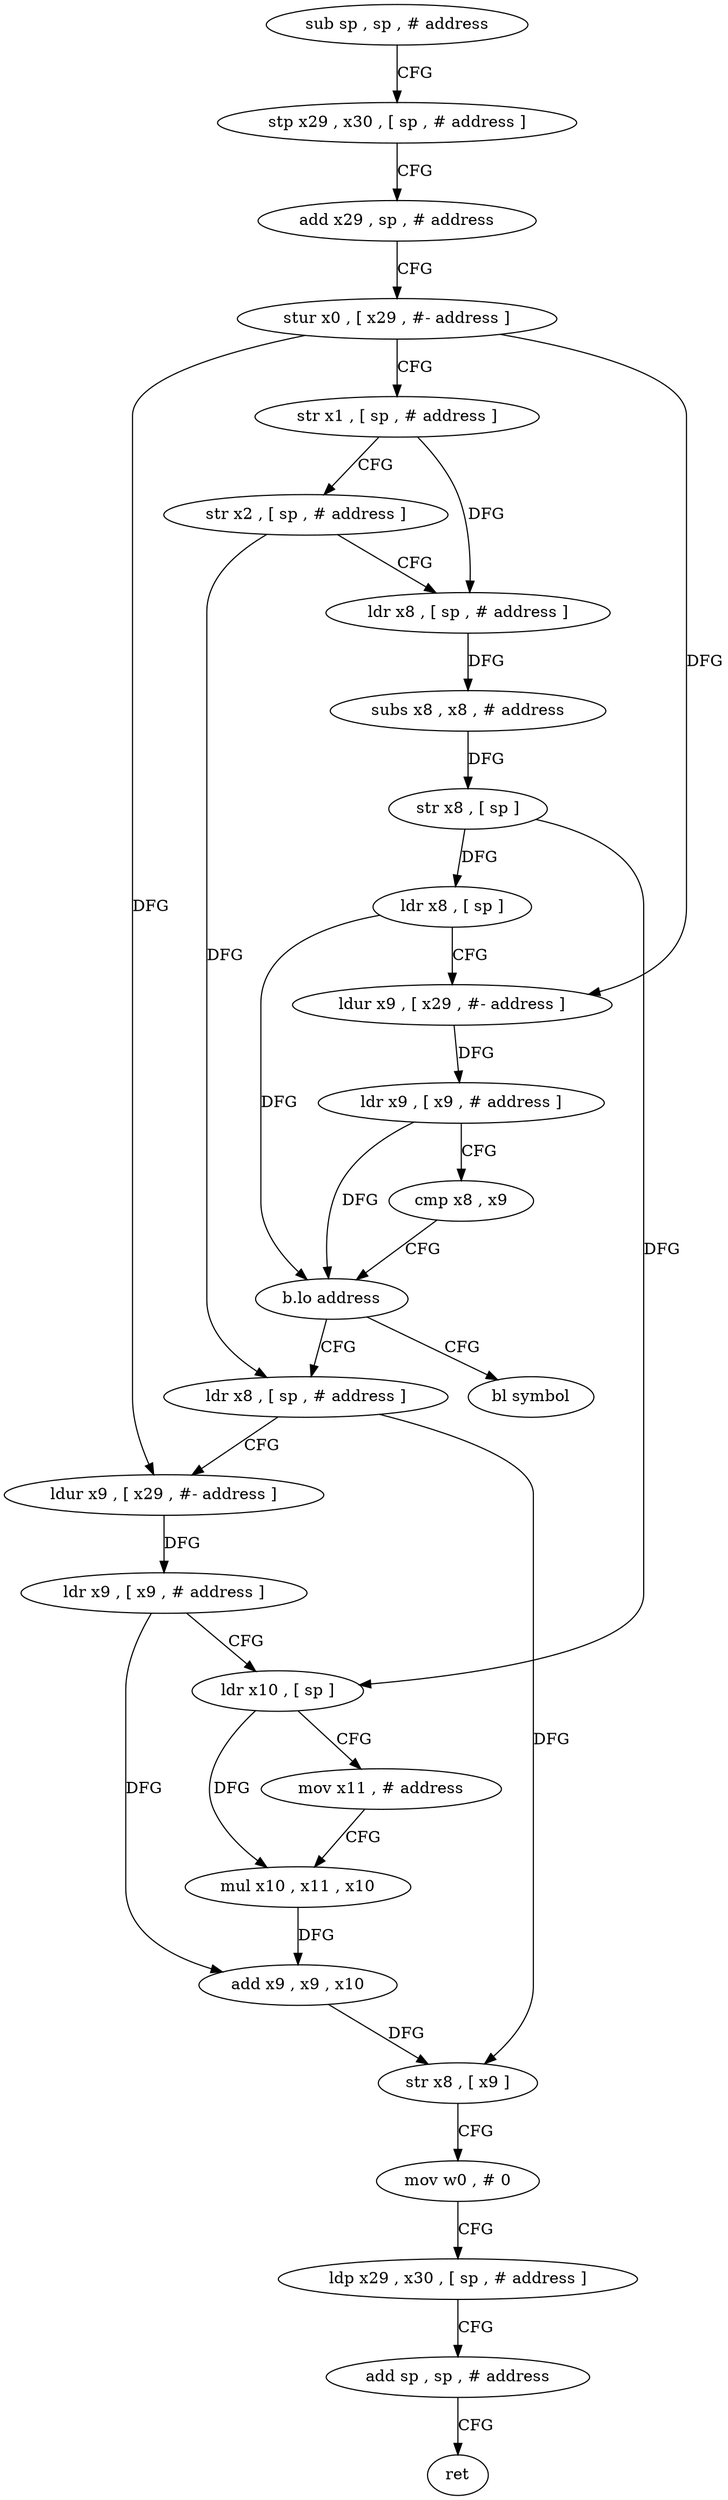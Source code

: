 digraph "func" {
"186180" [label = "sub sp , sp , # address" ]
"186184" [label = "stp x29 , x30 , [ sp , # address ]" ]
"186188" [label = "add x29 , sp , # address" ]
"186192" [label = "stur x0 , [ x29 , #- address ]" ]
"186196" [label = "str x1 , [ sp , # address ]" ]
"186200" [label = "str x2 , [ sp , # address ]" ]
"186204" [label = "ldr x8 , [ sp , # address ]" ]
"186208" [label = "subs x8 , x8 , # address" ]
"186212" [label = "str x8 , [ sp ]" ]
"186216" [label = "ldr x8 , [ sp ]" ]
"186220" [label = "ldur x9 , [ x29 , #- address ]" ]
"186224" [label = "ldr x9 , [ x9 , # address ]" ]
"186228" [label = "cmp x8 , x9" ]
"186232" [label = "b.lo address" ]
"186240" [label = "ldr x8 , [ sp , # address ]" ]
"186236" [label = "bl symbol" ]
"186244" [label = "ldur x9 , [ x29 , #- address ]" ]
"186248" [label = "ldr x9 , [ x9 , # address ]" ]
"186252" [label = "ldr x10 , [ sp ]" ]
"186256" [label = "mov x11 , # address" ]
"186260" [label = "mul x10 , x11 , x10" ]
"186264" [label = "add x9 , x9 , x10" ]
"186268" [label = "str x8 , [ x9 ]" ]
"186272" [label = "mov w0 , # 0" ]
"186276" [label = "ldp x29 , x30 , [ sp , # address ]" ]
"186280" [label = "add sp , sp , # address" ]
"186284" [label = "ret" ]
"186180" -> "186184" [ label = "CFG" ]
"186184" -> "186188" [ label = "CFG" ]
"186188" -> "186192" [ label = "CFG" ]
"186192" -> "186196" [ label = "CFG" ]
"186192" -> "186220" [ label = "DFG" ]
"186192" -> "186244" [ label = "DFG" ]
"186196" -> "186200" [ label = "CFG" ]
"186196" -> "186204" [ label = "DFG" ]
"186200" -> "186204" [ label = "CFG" ]
"186200" -> "186240" [ label = "DFG" ]
"186204" -> "186208" [ label = "DFG" ]
"186208" -> "186212" [ label = "DFG" ]
"186212" -> "186216" [ label = "DFG" ]
"186212" -> "186252" [ label = "DFG" ]
"186216" -> "186220" [ label = "CFG" ]
"186216" -> "186232" [ label = "DFG" ]
"186220" -> "186224" [ label = "DFG" ]
"186224" -> "186228" [ label = "CFG" ]
"186224" -> "186232" [ label = "DFG" ]
"186228" -> "186232" [ label = "CFG" ]
"186232" -> "186240" [ label = "CFG" ]
"186232" -> "186236" [ label = "CFG" ]
"186240" -> "186244" [ label = "CFG" ]
"186240" -> "186268" [ label = "DFG" ]
"186244" -> "186248" [ label = "DFG" ]
"186248" -> "186252" [ label = "CFG" ]
"186248" -> "186264" [ label = "DFG" ]
"186252" -> "186256" [ label = "CFG" ]
"186252" -> "186260" [ label = "DFG" ]
"186256" -> "186260" [ label = "CFG" ]
"186260" -> "186264" [ label = "DFG" ]
"186264" -> "186268" [ label = "DFG" ]
"186268" -> "186272" [ label = "CFG" ]
"186272" -> "186276" [ label = "CFG" ]
"186276" -> "186280" [ label = "CFG" ]
"186280" -> "186284" [ label = "CFG" ]
}
